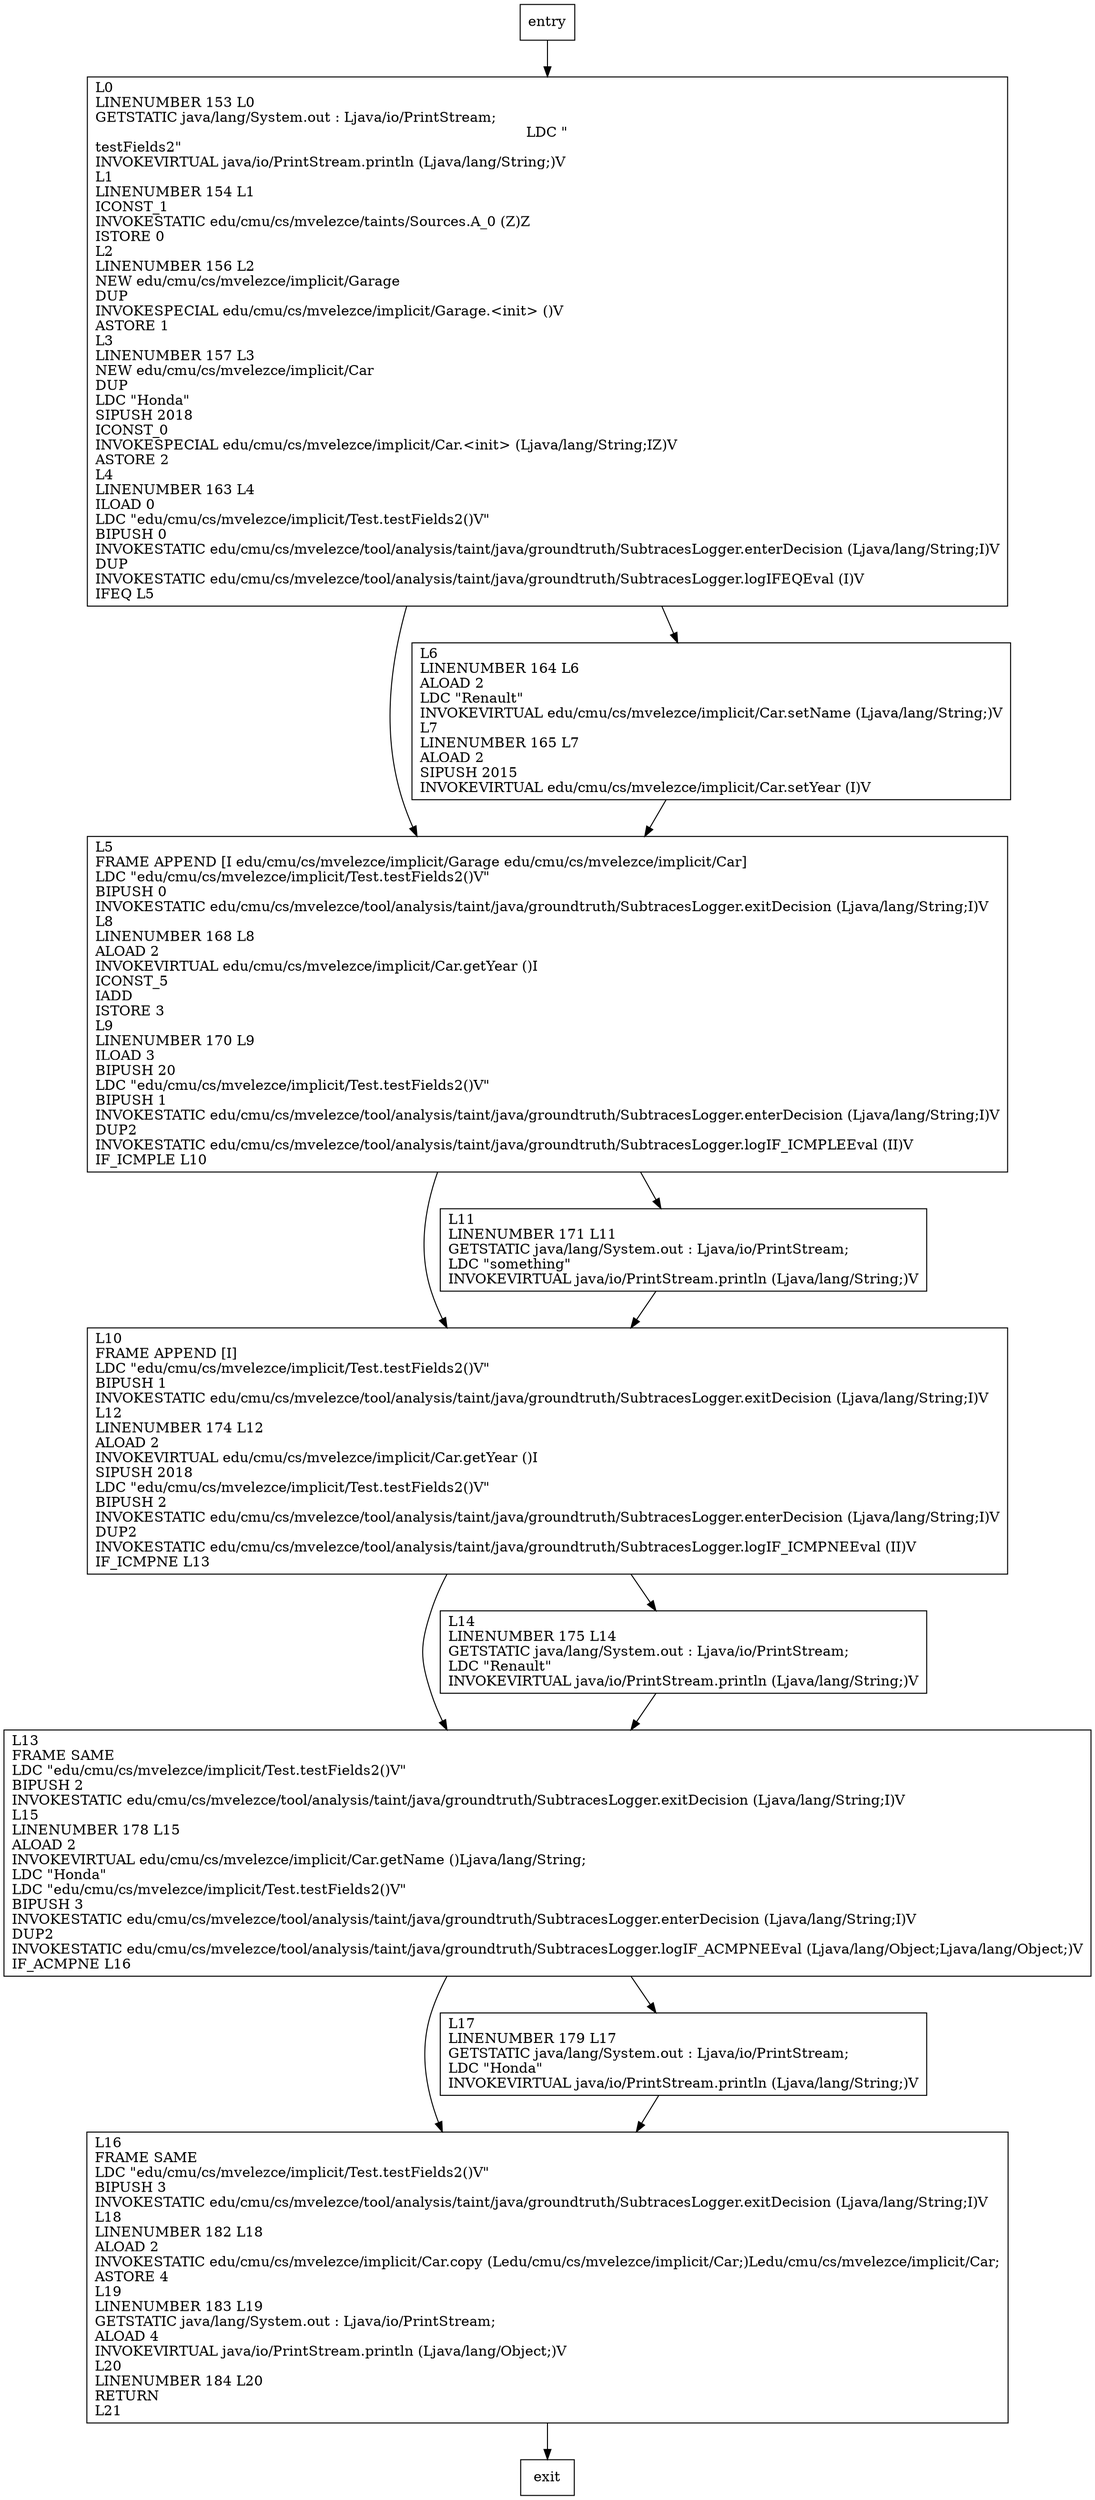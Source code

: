 digraph testFields2 {
node [shape=record];
196876698 [label="L0\lLINENUMBER 153 L0\lGETSTATIC java/lang/System.out : Ljava/io/PrintStream;\lLDC \"\ntestFields2\"\lINVOKEVIRTUAL java/io/PrintStream.println (Ljava/lang/String;)V\lL1\lLINENUMBER 154 L1\lICONST_1\lINVOKESTATIC edu/cmu/cs/mvelezce/taints/Sources.A_0 (Z)Z\lISTORE 0\lL2\lLINENUMBER 156 L2\lNEW edu/cmu/cs/mvelezce/implicit/Garage\lDUP\lINVOKESPECIAL edu/cmu/cs/mvelezce/implicit/Garage.\<init\> ()V\lASTORE 1\lL3\lLINENUMBER 157 L3\lNEW edu/cmu/cs/mvelezce/implicit/Car\lDUP\lLDC \"Honda\"\lSIPUSH 2018\lICONST_0\lINVOKESPECIAL edu/cmu/cs/mvelezce/implicit/Car.\<init\> (Ljava/lang/String;IZ)V\lASTORE 2\lL4\lLINENUMBER 163 L4\lILOAD 0\lLDC \"edu/cmu/cs/mvelezce/implicit/Test.testFields2()V\"\lBIPUSH 0\lINVOKESTATIC edu/cmu/cs/mvelezce/tool/analysis/taint/java/groundtruth/SubtracesLogger.enterDecision (Ljava/lang/String;I)V\lDUP\lINVOKESTATIC edu/cmu/cs/mvelezce/tool/analysis/taint/java/groundtruth/SubtracesLogger.logIFEQEval (I)V\lIFEQ L5\l"];
845125464 [label="L5\lFRAME APPEND [I edu/cmu/cs/mvelezce/implicit/Garage edu/cmu/cs/mvelezce/implicit/Car]\lLDC \"edu/cmu/cs/mvelezce/implicit/Test.testFields2()V\"\lBIPUSH 0\lINVOKESTATIC edu/cmu/cs/mvelezce/tool/analysis/taint/java/groundtruth/SubtracesLogger.exitDecision (Ljava/lang/String;I)V\lL8\lLINENUMBER 168 L8\lALOAD 2\lINVOKEVIRTUAL edu/cmu/cs/mvelezce/implicit/Car.getYear ()I\lICONST_5\lIADD\lISTORE 3\lL9\lLINENUMBER 170 L9\lILOAD 3\lBIPUSH 20\lLDC \"edu/cmu/cs/mvelezce/implicit/Test.testFields2()V\"\lBIPUSH 1\lINVOKESTATIC edu/cmu/cs/mvelezce/tool/analysis/taint/java/groundtruth/SubtracesLogger.enterDecision (Ljava/lang/String;I)V\lDUP2\lINVOKESTATIC edu/cmu/cs/mvelezce/tool/analysis/taint/java/groundtruth/SubtracesLogger.logIF_ICMPLEEval (II)V\lIF_ICMPLE L10\l"];
1737900598 [label="L6\lLINENUMBER 164 L6\lALOAD 2\lLDC \"Renault\"\lINVOKEVIRTUAL edu/cmu/cs/mvelezce/implicit/Car.setName (Ljava/lang/String;)V\lL7\lLINENUMBER 165 L7\lALOAD 2\lSIPUSH 2015\lINVOKEVIRTUAL edu/cmu/cs/mvelezce/implicit/Car.setYear (I)V\l"];
629306571 [label="L16\lFRAME SAME\lLDC \"edu/cmu/cs/mvelezce/implicit/Test.testFields2()V\"\lBIPUSH 3\lINVOKESTATIC edu/cmu/cs/mvelezce/tool/analysis/taint/java/groundtruth/SubtracesLogger.exitDecision (Ljava/lang/String;I)V\lL18\lLINENUMBER 182 L18\lALOAD 2\lINVOKESTATIC edu/cmu/cs/mvelezce/implicit/Car.copy (Ledu/cmu/cs/mvelezce/implicit/Car;)Ledu/cmu/cs/mvelezce/implicit/Car;\lASTORE 4\lL19\lLINENUMBER 183 L19\lGETSTATIC java/lang/System.out : Ljava/io/PrintStream;\lALOAD 4\lINVOKEVIRTUAL java/io/PrintStream.println (Ljava/lang/Object;)V\lL20\lLINENUMBER 184 L20\lRETURN\lL21\l"];
150949163 [label="L10\lFRAME APPEND [I]\lLDC \"edu/cmu/cs/mvelezce/implicit/Test.testFields2()V\"\lBIPUSH 1\lINVOKESTATIC edu/cmu/cs/mvelezce/tool/analysis/taint/java/groundtruth/SubtracesLogger.exitDecision (Ljava/lang/String;I)V\lL12\lLINENUMBER 174 L12\lALOAD 2\lINVOKEVIRTUAL edu/cmu/cs/mvelezce/implicit/Car.getYear ()I\lSIPUSH 2018\lLDC \"edu/cmu/cs/mvelezce/implicit/Test.testFields2()V\"\lBIPUSH 2\lINVOKESTATIC edu/cmu/cs/mvelezce/tool/analysis/taint/java/groundtruth/SubtracesLogger.enterDecision (Ljava/lang/String;I)V\lDUP2\lINVOKESTATIC edu/cmu/cs/mvelezce/tool/analysis/taint/java/groundtruth/SubtracesLogger.logIF_ICMPNEEval (II)V\lIF_ICMPNE L13\l"];
319193909 [label="L13\lFRAME SAME\lLDC \"edu/cmu/cs/mvelezce/implicit/Test.testFields2()V\"\lBIPUSH 2\lINVOKESTATIC edu/cmu/cs/mvelezce/tool/analysis/taint/java/groundtruth/SubtracesLogger.exitDecision (Ljava/lang/String;I)V\lL15\lLINENUMBER 178 L15\lALOAD 2\lINVOKEVIRTUAL edu/cmu/cs/mvelezce/implicit/Car.getName ()Ljava/lang/String;\lLDC \"Honda\"\lLDC \"edu/cmu/cs/mvelezce/implicit/Test.testFields2()V\"\lBIPUSH 3\lINVOKESTATIC edu/cmu/cs/mvelezce/tool/analysis/taint/java/groundtruth/SubtracesLogger.enterDecision (Ljava/lang/String;I)V\lDUP2\lINVOKESTATIC edu/cmu/cs/mvelezce/tool/analysis/taint/java/groundtruth/SubtracesLogger.logIF_ACMPNEEval (Ljava/lang/Object;Ljava/lang/Object;)V\lIF_ACMPNE L16\l"];
1667557396 [label="L11\lLINENUMBER 171 L11\lGETSTATIC java/lang/System.out : Ljava/io/PrintStream;\lLDC \"something\"\lINVOKEVIRTUAL java/io/PrintStream.println (Ljava/lang/String;)V\l"];
1179975227 [label="L14\lLINENUMBER 175 L14\lGETSTATIC java/lang/System.out : Ljava/io/PrintStream;\lLDC \"Renault\"\lINVOKEVIRTUAL java/io/PrintStream.println (Ljava/lang/String;)V\l"];
1474755849 [label="L17\lLINENUMBER 179 L17\lGETSTATIC java/lang/System.out : Ljava/io/PrintStream;\lLDC \"Honda\"\lINVOKEVIRTUAL java/io/PrintStream.println (Ljava/lang/String;)V\l"];
entry;
exit;
196876698 -> 845125464;
196876698 -> 1737900598;
entry -> 196876698;
845125464 -> 150949163;
845125464 -> 1667557396;
1737900598 -> 845125464;
629306571 -> exit;
150949163 -> 319193909;
150949163 -> 1179975227;
319193909 -> 629306571;
319193909 -> 1474755849;
1667557396 -> 150949163;
1179975227 -> 319193909;
1474755849 -> 629306571;
}
